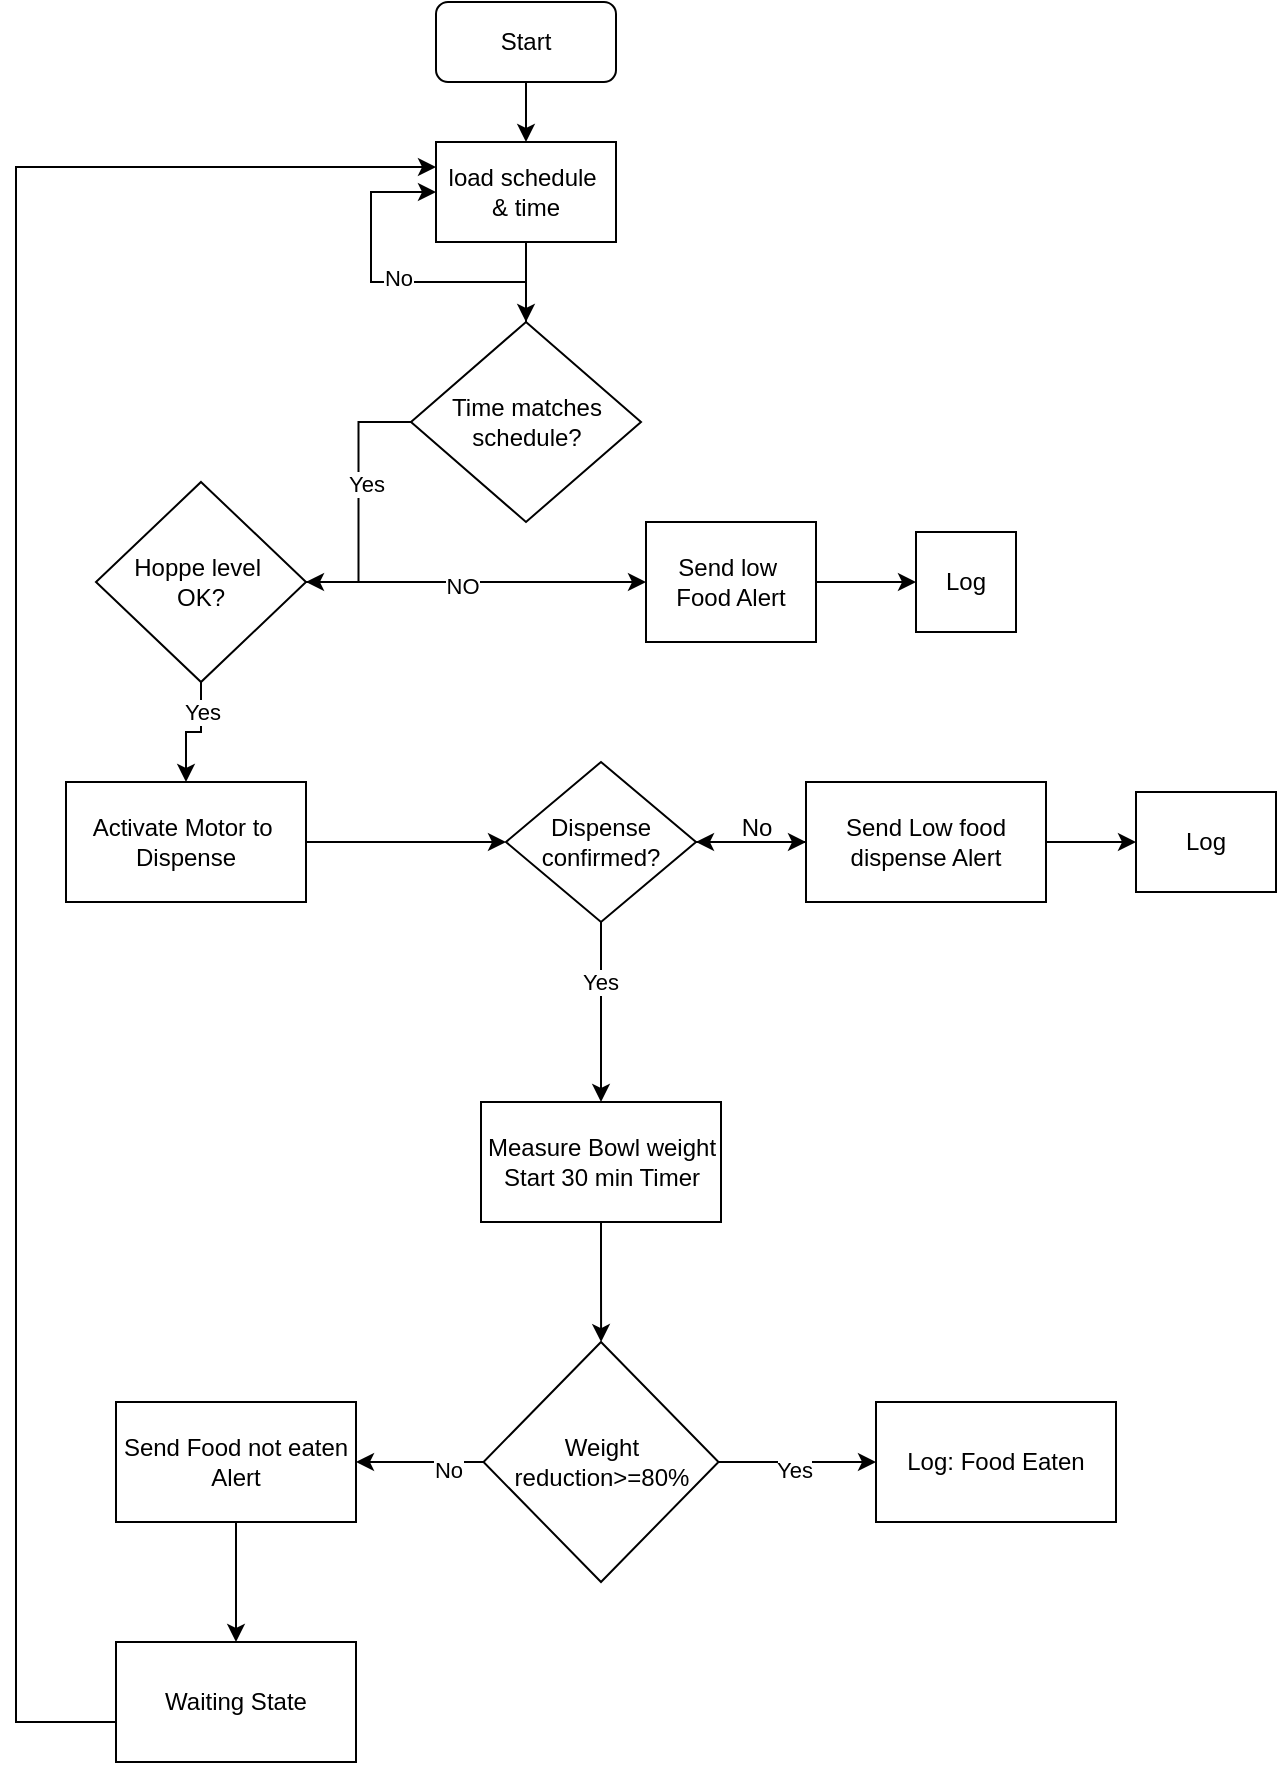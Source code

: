 <mxfile version="28.0.6">
  <diagram name="Page-1" id="11z97PYpV2WfbkA4ZWs-">
    <mxGraphModel dx="1042" dy="626" grid="1" gridSize="10" guides="1" tooltips="1" connect="1" arrows="1" fold="1" page="1" pageScale="1" pageWidth="850" pageHeight="1100" math="0" shadow="0">
      <root>
        <mxCell id="0" />
        <mxCell id="1" parent="0" />
        <mxCell id="GKDBONKlt1VH__M1MJNB-3" value="" style="edgeStyle=orthogonalEdgeStyle;rounded=0;orthogonalLoop=1;jettySize=auto;html=1;" edge="1" parent="1" source="GKDBONKlt1VH__M1MJNB-1" target="GKDBONKlt1VH__M1MJNB-2">
          <mxGeometry relative="1" as="geometry" />
        </mxCell>
        <mxCell id="GKDBONKlt1VH__M1MJNB-1" value="Start" style="rounded=1;whiteSpace=wrap;html=1;" vertex="1" parent="1">
          <mxGeometry x="240" y="10" width="90" height="40" as="geometry" />
        </mxCell>
        <mxCell id="GKDBONKlt1VH__M1MJNB-5" value="" style="edgeStyle=orthogonalEdgeStyle;rounded=0;orthogonalLoop=1;jettySize=auto;html=1;" edge="1" parent="1" source="GKDBONKlt1VH__M1MJNB-2" target="GKDBONKlt1VH__M1MJNB-4">
          <mxGeometry relative="1" as="geometry" />
        </mxCell>
        <mxCell id="GKDBONKlt1VH__M1MJNB-2" value="load schedule&amp;nbsp;&lt;div&gt;&amp;amp; time&lt;/div&gt;" style="rounded=0;whiteSpace=wrap;html=1;" vertex="1" parent="1">
          <mxGeometry x="240" y="80" width="90" height="50" as="geometry" />
        </mxCell>
        <mxCell id="GKDBONKlt1VH__M1MJNB-9" value="" style="edgeStyle=orthogonalEdgeStyle;rounded=0;orthogonalLoop=1;jettySize=auto;html=1;" edge="1" parent="1" source="GKDBONKlt1VH__M1MJNB-4" target="GKDBONKlt1VH__M1MJNB-8">
          <mxGeometry relative="1" as="geometry" />
        </mxCell>
        <mxCell id="GKDBONKlt1VH__M1MJNB-11" value="Yes" style="edgeLabel;html=1;align=center;verticalAlign=middle;resizable=0;points=[];" vertex="1" connectable="0" parent="GKDBONKlt1VH__M1MJNB-9">
          <mxGeometry x="-0.15" y="3" relative="1" as="geometry">
            <mxPoint as="offset" />
          </mxGeometry>
        </mxCell>
        <mxCell id="GKDBONKlt1VH__M1MJNB-14" value="" style="edgeStyle=orthogonalEdgeStyle;rounded=0;orthogonalLoop=1;jettySize=auto;html=1;entryX=0;entryY=0.5;entryDx=0;entryDy=0;" edge="1" parent="1" source="GKDBONKlt1VH__M1MJNB-4" target="GKDBONKlt1VH__M1MJNB-2">
          <mxGeometry relative="1" as="geometry">
            <mxPoint x="130" y="220" as="targetPoint" />
          </mxGeometry>
        </mxCell>
        <mxCell id="GKDBONKlt1VH__M1MJNB-15" value="No" style="edgeLabel;html=1;align=center;verticalAlign=middle;resizable=0;points=[];" vertex="1" connectable="0" parent="GKDBONKlt1VH__M1MJNB-14">
          <mxGeometry x="-0.033" y="-2" relative="1" as="geometry">
            <mxPoint as="offset" />
          </mxGeometry>
        </mxCell>
        <mxCell id="GKDBONKlt1VH__M1MJNB-4" value="Time matches&lt;div&gt;schedule?&lt;/div&gt;" style="rhombus;whiteSpace=wrap;html=1;rounded=0;" vertex="1" parent="1">
          <mxGeometry x="227.5" y="170" width="115" height="100" as="geometry" />
        </mxCell>
        <mxCell id="GKDBONKlt1VH__M1MJNB-19" value="" style="edgeStyle=orthogonalEdgeStyle;rounded=0;orthogonalLoop=1;jettySize=auto;html=1;" edge="1" parent="1" source="GKDBONKlt1VH__M1MJNB-8" target="GKDBONKlt1VH__M1MJNB-18">
          <mxGeometry relative="1" as="geometry" />
        </mxCell>
        <mxCell id="GKDBONKlt1VH__M1MJNB-20" value="NO" style="edgeLabel;html=1;align=center;verticalAlign=middle;resizable=0;points=[];" vertex="1" connectable="0" parent="GKDBONKlt1VH__M1MJNB-19">
          <mxGeometry x="-0.081" y="-2" relative="1" as="geometry">
            <mxPoint as="offset" />
          </mxGeometry>
        </mxCell>
        <mxCell id="GKDBONKlt1VH__M1MJNB-25" value="" style="edgeStyle=orthogonalEdgeStyle;rounded=0;orthogonalLoop=1;jettySize=auto;html=1;" edge="1" parent="1" source="GKDBONKlt1VH__M1MJNB-8" target="GKDBONKlt1VH__M1MJNB-16">
          <mxGeometry relative="1" as="geometry" />
        </mxCell>
        <mxCell id="GKDBONKlt1VH__M1MJNB-26" value="Yes" style="edgeLabel;html=1;align=center;verticalAlign=middle;resizable=0;points=[];" vertex="1" connectable="0" parent="GKDBONKlt1VH__M1MJNB-25">
          <mxGeometry x="-0.478" relative="1" as="geometry">
            <mxPoint as="offset" />
          </mxGeometry>
        </mxCell>
        <mxCell id="GKDBONKlt1VH__M1MJNB-8" value="Hoppe level&amp;nbsp;&lt;div&gt;OK?&lt;/div&gt;" style="rhombus;whiteSpace=wrap;html=1;rounded=0;" vertex="1" parent="1">
          <mxGeometry x="70" y="250" width="105" height="100" as="geometry" />
        </mxCell>
        <mxCell id="GKDBONKlt1VH__M1MJNB-28" value="" style="edgeStyle=orthogonalEdgeStyle;rounded=0;orthogonalLoop=1;jettySize=auto;html=1;" edge="1" parent="1" source="GKDBONKlt1VH__M1MJNB-16" target="GKDBONKlt1VH__M1MJNB-27">
          <mxGeometry relative="1" as="geometry" />
        </mxCell>
        <mxCell id="GKDBONKlt1VH__M1MJNB-16" value="Activate Motor to&amp;nbsp;&lt;div&gt;Dispense&lt;/div&gt;" style="whiteSpace=wrap;html=1;rounded=0;" vertex="1" parent="1">
          <mxGeometry x="55" y="400" width="120" height="60" as="geometry" />
        </mxCell>
        <mxCell id="GKDBONKlt1VH__M1MJNB-23" value="" style="edgeStyle=orthogonalEdgeStyle;rounded=0;orthogonalLoop=1;jettySize=auto;html=1;" edge="1" parent="1" source="GKDBONKlt1VH__M1MJNB-18" target="GKDBONKlt1VH__M1MJNB-22">
          <mxGeometry relative="1" as="geometry" />
        </mxCell>
        <mxCell id="GKDBONKlt1VH__M1MJNB-18" value="Send low&amp;nbsp;&lt;div&gt;Food Alert&lt;/div&gt;" style="whiteSpace=wrap;html=1;rounded=0;" vertex="1" parent="1">
          <mxGeometry x="345" y="270" width="85" height="60" as="geometry" />
        </mxCell>
        <mxCell id="GKDBONKlt1VH__M1MJNB-22" value="Log" style="whiteSpace=wrap;html=1;rounded=0;" vertex="1" parent="1">
          <mxGeometry x="480" y="275" width="50" height="50" as="geometry" />
        </mxCell>
        <mxCell id="GKDBONKlt1VH__M1MJNB-30" value="" style="edgeStyle=orthogonalEdgeStyle;rounded=0;orthogonalLoop=1;jettySize=auto;html=1;" edge="1" parent="1" source="GKDBONKlt1VH__M1MJNB-27" target="GKDBONKlt1VH__M1MJNB-29">
          <mxGeometry relative="1" as="geometry" />
        </mxCell>
        <mxCell id="GKDBONKlt1VH__M1MJNB-36" value="" style="edgeStyle=orthogonalEdgeStyle;rounded=0;orthogonalLoop=1;jettySize=auto;html=1;" edge="1" parent="1" source="GKDBONKlt1VH__M1MJNB-27" target="GKDBONKlt1VH__M1MJNB-35">
          <mxGeometry relative="1" as="geometry" />
        </mxCell>
        <mxCell id="GKDBONKlt1VH__M1MJNB-37" value="Yes" style="edgeLabel;html=1;align=center;verticalAlign=middle;resizable=0;points=[];" vertex="1" connectable="0" parent="GKDBONKlt1VH__M1MJNB-36">
          <mxGeometry x="-0.333" y="-1" relative="1" as="geometry">
            <mxPoint as="offset" />
          </mxGeometry>
        </mxCell>
        <mxCell id="GKDBONKlt1VH__M1MJNB-27" value="Dispense&lt;div&gt;confirmed?&lt;/div&gt;" style="rhombus;whiteSpace=wrap;html=1;rounded=0;" vertex="1" parent="1">
          <mxGeometry x="275" y="390" width="95" height="80" as="geometry" />
        </mxCell>
        <mxCell id="GKDBONKlt1VH__M1MJNB-32" value="" style="edgeStyle=orthogonalEdgeStyle;rounded=0;orthogonalLoop=1;jettySize=auto;html=1;" edge="1" parent="1" source="GKDBONKlt1VH__M1MJNB-29" target="GKDBONKlt1VH__M1MJNB-31">
          <mxGeometry relative="1" as="geometry" />
        </mxCell>
        <mxCell id="GKDBONKlt1VH__M1MJNB-33" value="" style="edgeStyle=orthogonalEdgeStyle;rounded=0;orthogonalLoop=1;jettySize=auto;html=1;" edge="1" parent="1" source="GKDBONKlt1VH__M1MJNB-29" target="GKDBONKlt1VH__M1MJNB-27">
          <mxGeometry relative="1" as="geometry" />
        </mxCell>
        <mxCell id="GKDBONKlt1VH__M1MJNB-29" value="Send Low food dispense Alert" style="whiteSpace=wrap;html=1;rounded=0;" vertex="1" parent="1">
          <mxGeometry x="425" y="400" width="120" height="60" as="geometry" />
        </mxCell>
        <mxCell id="GKDBONKlt1VH__M1MJNB-31" value="Log" style="whiteSpace=wrap;html=1;rounded=0;" vertex="1" parent="1">
          <mxGeometry x="590" y="405" width="70" height="50" as="geometry" />
        </mxCell>
        <mxCell id="GKDBONKlt1VH__M1MJNB-34" value="No" style="text;html=1;align=center;verticalAlign=middle;resizable=0;points=[];autosize=1;strokeColor=none;fillColor=none;" vertex="1" parent="1">
          <mxGeometry x="380" y="408" width="40" height="30" as="geometry" />
        </mxCell>
        <mxCell id="GKDBONKlt1VH__M1MJNB-39" value="" style="edgeStyle=orthogonalEdgeStyle;rounded=0;orthogonalLoop=1;jettySize=auto;html=1;" edge="1" parent="1" source="GKDBONKlt1VH__M1MJNB-35" target="GKDBONKlt1VH__M1MJNB-38">
          <mxGeometry relative="1" as="geometry" />
        </mxCell>
        <mxCell id="GKDBONKlt1VH__M1MJNB-35" value="Measure Bowl weight&lt;div&gt;Start 30 min Timer&lt;/div&gt;" style="whiteSpace=wrap;html=1;rounded=0;" vertex="1" parent="1">
          <mxGeometry x="262.5" y="560" width="120" height="60" as="geometry" />
        </mxCell>
        <mxCell id="GKDBONKlt1VH__M1MJNB-41" value="" style="edgeStyle=orthogonalEdgeStyle;rounded=0;orthogonalLoop=1;jettySize=auto;html=1;" edge="1" parent="1" source="GKDBONKlt1VH__M1MJNB-38" target="GKDBONKlt1VH__M1MJNB-40">
          <mxGeometry relative="1" as="geometry" />
        </mxCell>
        <mxCell id="GKDBONKlt1VH__M1MJNB-44" value="Yes" style="edgeLabel;html=1;align=center;verticalAlign=middle;resizable=0;points=[];" vertex="1" connectable="0" parent="GKDBONKlt1VH__M1MJNB-41">
          <mxGeometry x="-0.051" y="-4" relative="1" as="geometry">
            <mxPoint as="offset" />
          </mxGeometry>
        </mxCell>
        <mxCell id="GKDBONKlt1VH__M1MJNB-43" value="" style="edgeStyle=orthogonalEdgeStyle;rounded=0;orthogonalLoop=1;jettySize=auto;html=1;" edge="1" parent="1" source="GKDBONKlt1VH__M1MJNB-38" target="GKDBONKlt1VH__M1MJNB-42">
          <mxGeometry relative="1" as="geometry" />
        </mxCell>
        <mxCell id="GKDBONKlt1VH__M1MJNB-45" value="No" style="edgeLabel;html=1;align=center;verticalAlign=middle;resizable=0;points=[];" vertex="1" connectable="0" parent="GKDBONKlt1VH__M1MJNB-43">
          <mxGeometry x="-0.435" y="4" relative="1" as="geometry">
            <mxPoint as="offset" />
          </mxGeometry>
        </mxCell>
        <mxCell id="GKDBONKlt1VH__M1MJNB-38" value="Weight reduction&amp;gt;=80%" style="rhombus;whiteSpace=wrap;html=1;rounded=0;" vertex="1" parent="1">
          <mxGeometry x="263.75" y="680" width="117.5" height="120" as="geometry" />
        </mxCell>
        <mxCell id="GKDBONKlt1VH__M1MJNB-40" value="Log: Food Eaten" style="whiteSpace=wrap;html=1;rounded=0;" vertex="1" parent="1">
          <mxGeometry x="460" y="710" width="120" height="60" as="geometry" />
        </mxCell>
        <mxCell id="GKDBONKlt1VH__M1MJNB-47" value="" style="edgeStyle=orthogonalEdgeStyle;rounded=0;orthogonalLoop=1;jettySize=auto;html=1;" edge="1" parent="1" source="GKDBONKlt1VH__M1MJNB-42" target="GKDBONKlt1VH__M1MJNB-46">
          <mxGeometry relative="1" as="geometry" />
        </mxCell>
        <mxCell id="GKDBONKlt1VH__M1MJNB-42" value="Send Food not eaten Alert" style="whiteSpace=wrap;html=1;rounded=0;" vertex="1" parent="1">
          <mxGeometry x="80" y="710" width="120" height="60" as="geometry" />
        </mxCell>
        <mxCell id="GKDBONKlt1VH__M1MJNB-49" value="" style="edgeStyle=orthogonalEdgeStyle;rounded=0;orthogonalLoop=1;jettySize=auto;html=1;entryX=0;entryY=0.25;entryDx=0;entryDy=0;" edge="1" parent="1" source="GKDBONKlt1VH__M1MJNB-46" target="GKDBONKlt1VH__M1MJNB-2">
          <mxGeometry relative="1" as="geometry">
            <mxPoint x="182.5" y="1000" as="targetPoint" />
            <Array as="points">
              <mxPoint x="30" y="870" />
              <mxPoint x="30" y="93" />
            </Array>
          </mxGeometry>
        </mxCell>
        <mxCell id="GKDBONKlt1VH__M1MJNB-46" value="Waiting State" style="whiteSpace=wrap;html=1;rounded=0;" vertex="1" parent="1">
          <mxGeometry x="80" y="830" width="120" height="60" as="geometry" />
        </mxCell>
      </root>
    </mxGraphModel>
  </diagram>
</mxfile>

